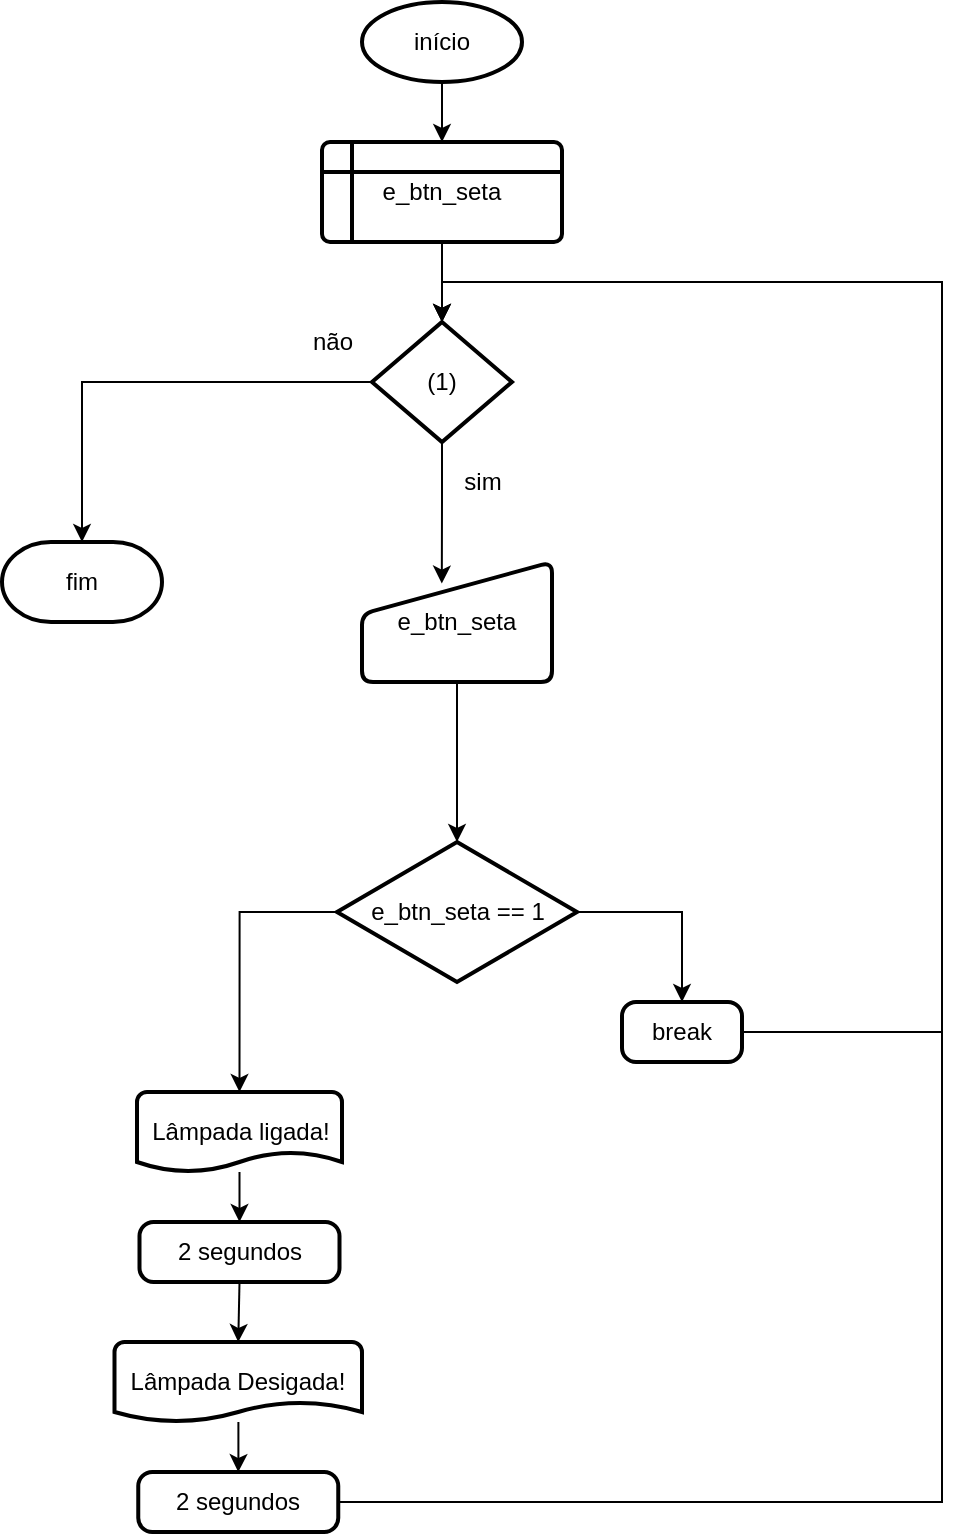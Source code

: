<mxfile version="14.7.3" type="device"><diagram id="C5RBs43oDa-KdzZeNtuy" name="Page-1"><mxGraphModel dx="492" dy="453" grid="1" gridSize="10" guides="1" tooltips="1" connect="1" arrows="1" fold="1" page="1" pageScale="1" pageWidth="827" pageHeight="1169" math="0" shadow="0"><root><mxCell id="WIyWlLk6GJQsqaUBKTNV-0"/><mxCell id="WIyWlLk6GJQsqaUBKTNV-1" parent="WIyWlLk6GJQsqaUBKTNV-0"/><mxCell id="l4RMjfbB_rYU99Drhwn8-8" style="edgeStyle=orthogonalEdgeStyle;rounded=0;orthogonalLoop=1;jettySize=auto;html=1;exitX=0.5;exitY=1;exitDx=0;exitDy=0;exitPerimeter=0;entryX=0.5;entryY=0;entryDx=0;entryDy=0;" edge="1" parent="WIyWlLk6GJQsqaUBKTNV-1" source="l4RMjfbB_rYU99Drhwn8-0" target="l4RMjfbB_rYU99Drhwn8-1"><mxGeometry relative="1" as="geometry"/></mxCell><mxCell id="l4RMjfbB_rYU99Drhwn8-0" value="início" style="strokeWidth=2;html=1;shape=mxgraph.flowchart.start_1;whiteSpace=wrap;" vertex="1" parent="WIyWlLk6GJQsqaUBKTNV-1"><mxGeometry x="300" y="40" width="80" height="40" as="geometry"/></mxCell><mxCell id="l4RMjfbB_rYU99Drhwn8-9" style="edgeStyle=orthogonalEdgeStyle;rounded=0;orthogonalLoop=1;jettySize=auto;html=1;exitX=0.5;exitY=1;exitDx=0;exitDy=0;entryX=0.5;entryY=0;entryDx=0;entryDy=0;entryPerimeter=0;" edge="1" parent="WIyWlLk6GJQsqaUBKTNV-1" source="l4RMjfbB_rYU99Drhwn8-1" target="l4RMjfbB_rYU99Drhwn8-2"><mxGeometry relative="1" as="geometry"/></mxCell><mxCell id="l4RMjfbB_rYU99Drhwn8-1" value="e_btn_seta" style="shape=internalStorage;whiteSpace=wrap;html=1;dx=15;dy=15;rounded=1;arcSize=8;strokeWidth=2;" vertex="1" parent="WIyWlLk6GJQsqaUBKTNV-1"><mxGeometry x="280" y="110" width="120" height="50" as="geometry"/></mxCell><mxCell id="l4RMjfbB_rYU99Drhwn8-6" style="edgeStyle=orthogonalEdgeStyle;rounded=0;orthogonalLoop=1;jettySize=auto;html=1;exitX=0;exitY=0.5;exitDx=0;exitDy=0;exitPerimeter=0;entryX=0.5;entryY=0;entryDx=0;entryDy=0;entryPerimeter=0;" edge="1" parent="WIyWlLk6GJQsqaUBKTNV-1" source="l4RMjfbB_rYU99Drhwn8-2" target="l4RMjfbB_rYU99Drhwn8-5"><mxGeometry relative="1" as="geometry"/></mxCell><mxCell id="l4RMjfbB_rYU99Drhwn8-10" style="edgeStyle=orthogonalEdgeStyle;rounded=0;orthogonalLoop=1;jettySize=auto;html=1;exitX=0.5;exitY=1;exitDx=0;exitDy=0;exitPerimeter=0;entryX=0.42;entryY=0.18;entryDx=0;entryDy=0;entryPerimeter=0;" edge="1" parent="WIyWlLk6GJQsqaUBKTNV-1" source="l4RMjfbB_rYU99Drhwn8-2" target="l4RMjfbB_rYU99Drhwn8-3"><mxGeometry relative="1" as="geometry"/></mxCell><mxCell id="l4RMjfbB_rYU99Drhwn8-2" value="(1)" style="strokeWidth=2;html=1;shape=mxgraph.flowchart.decision;whiteSpace=wrap;" vertex="1" parent="WIyWlLk6GJQsqaUBKTNV-1"><mxGeometry x="305" y="200" width="70" height="60" as="geometry"/></mxCell><mxCell id="l4RMjfbB_rYU99Drhwn8-15" style="edgeStyle=orthogonalEdgeStyle;rounded=0;orthogonalLoop=1;jettySize=auto;html=1;exitX=0.5;exitY=1;exitDx=0;exitDy=0;entryX=0.5;entryY=0;entryDx=0;entryDy=0;entryPerimeter=0;" edge="1" parent="WIyWlLk6GJQsqaUBKTNV-1" source="l4RMjfbB_rYU99Drhwn8-3" target="l4RMjfbB_rYU99Drhwn8-4"><mxGeometry relative="1" as="geometry"/></mxCell><mxCell id="l4RMjfbB_rYU99Drhwn8-3" value="e_btn_seta" style="html=1;strokeWidth=2;shape=manualInput;whiteSpace=wrap;rounded=1;size=26;arcSize=11;" vertex="1" parent="WIyWlLk6GJQsqaUBKTNV-1"><mxGeometry x="300" y="320" width="95" height="60" as="geometry"/></mxCell><mxCell id="l4RMjfbB_rYU99Drhwn8-12" style="edgeStyle=orthogonalEdgeStyle;rounded=0;orthogonalLoop=1;jettySize=auto;html=1;" edge="1" parent="WIyWlLk6GJQsqaUBKTNV-1" source="l4RMjfbB_rYU99Drhwn8-4" target="l4RMjfbB_rYU99Drhwn8-13"><mxGeometry relative="1" as="geometry"><mxPoint x="480" y="590" as="targetPoint"/></mxGeometry></mxCell><mxCell id="l4RMjfbB_rYU99Drhwn8-17" style="edgeStyle=orthogonalEdgeStyle;rounded=0;orthogonalLoop=1;jettySize=auto;html=1;exitX=0;exitY=0.5;exitDx=0;exitDy=0;exitPerimeter=0;entryX=0.5;entryY=0;entryDx=0;entryDy=0;entryPerimeter=0;" edge="1" parent="WIyWlLk6GJQsqaUBKTNV-1" source="l4RMjfbB_rYU99Drhwn8-4" target="l4RMjfbB_rYU99Drhwn8-19"><mxGeometry relative="1" as="geometry"><mxPoint x="237.5" y="560" as="targetPoint"/></mxGeometry></mxCell><mxCell id="l4RMjfbB_rYU99Drhwn8-4" value="e_btn_seta == 1" style="strokeWidth=2;html=1;shape=mxgraph.flowchart.decision;whiteSpace=wrap;" vertex="1" parent="WIyWlLk6GJQsqaUBKTNV-1"><mxGeometry x="287.5" y="460" width="120" height="70" as="geometry"/></mxCell><mxCell id="l4RMjfbB_rYU99Drhwn8-5" value="fim" style="strokeWidth=2;html=1;shape=mxgraph.flowchart.terminator;whiteSpace=wrap;" vertex="1" parent="WIyWlLk6GJQsqaUBKTNV-1"><mxGeometry x="120" y="310" width="80" height="40" as="geometry"/></mxCell><mxCell id="l4RMjfbB_rYU99Drhwn8-7" value="não" style="text;html=1;align=center;verticalAlign=middle;resizable=0;points=[];autosize=1;strokeColor=none;" vertex="1" parent="WIyWlLk6GJQsqaUBKTNV-1"><mxGeometry x="265" y="200" width="40" height="20" as="geometry"/></mxCell><mxCell id="l4RMjfbB_rYU99Drhwn8-11" value="sim" style="text;html=1;align=center;verticalAlign=middle;resizable=0;points=[];autosize=1;strokeColor=none;" vertex="1" parent="WIyWlLk6GJQsqaUBKTNV-1"><mxGeometry x="345" y="270" width="30" height="20" as="geometry"/></mxCell><mxCell id="l4RMjfbB_rYU99Drhwn8-14" style="edgeStyle=orthogonalEdgeStyle;rounded=0;orthogonalLoop=1;jettySize=auto;html=1;exitX=1;exitY=0.5;exitDx=0;exitDy=0;entryX=0.5;entryY=0;entryDx=0;entryDy=0;entryPerimeter=0;" edge="1" parent="WIyWlLk6GJQsqaUBKTNV-1" source="l4RMjfbB_rYU99Drhwn8-13" target="l4RMjfbB_rYU99Drhwn8-2"><mxGeometry relative="1" as="geometry"><mxPoint x="540" y="300" as="targetPoint"/><Array as="points"><mxPoint x="590" y="555"/><mxPoint x="590" y="180"/><mxPoint x="340" y="180"/></Array></mxGeometry></mxCell><mxCell id="l4RMjfbB_rYU99Drhwn8-13" value="break" style="rounded=1;whiteSpace=wrap;html=1;absoluteArcSize=1;arcSize=14;strokeWidth=2;" vertex="1" parent="WIyWlLk6GJQsqaUBKTNV-1"><mxGeometry x="430" y="540" width="60" height="30" as="geometry"/></mxCell><mxCell id="l4RMjfbB_rYU99Drhwn8-18" style="edgeStyle=orthogonalEdgeStyle;rounded=0;orthogonalLoop=1;jettySize=auto;html=1;entryX=0.5;entryY=0;entryDx=0;entryDy=0;entryPerimeter=0;exitX=1;exitY=0.5;exitDx=0;exitDy=0;" edge="1" parent="WIyWlLk6GJQsqaUBKTNV-1" source="l4RMjfbB_rYU99Drhwn8-25" target="l4RMjfbB_rYU99Drhwn8-2"><mxGeometry relative="1" as="geometry"><mxPoint x="370" y="710" as="sourcePoint"/><Array as="points"><mxPoint x="590" y="790"/><mxPoint x="590" y="180"/><mxPoint x="340" y="180"/></Array></mxGeometry></mxCell><mxCell id="l4RMjfbB_rYU99Drhwn8-21" style="edgeStyle=orthogonalEdgeStyle;rounded=0;orthogonalLoop=1;jettySize=auto;html=1;entryX=0.5;entryY=0;entryDx=0;entryDy=0;" edge="1" parent="WIyWlLk6GJQsqaUBKTNV-1" source="l4RMjfbB_rYU99Drhwn8-19" target="l4RMjfbB_rYU99Drhwn8-20"><mxGeometry relative="1" as="geometry"/></mxCell><mxCell id="l4RMjfbB_rYU99Drhwn8-19" value="Lâmpada ligada!" style="strokeWidth=2;html=1;shape=mxgraph.flowchart.document2;whiteSpace=wrap;size=0.25;" vertex="1" parent="WIyWlLk6GJQsqaUBKTNV-1"><mxGeometry x="187.5" y="585" width="102.5" height="40" as="geometry"/></mxCell><mxCell id="l4RMjfbB_rYU99Drhwn8-26" style="edgeStyle=orthogonalEdgeStyle;rounded=0;orthogonalLoop=1;jettySize=auto;html=1;exitX=0.5;exitY=1;exitDx=0;exitDy=0;entryX=0.5;entryY=0;entryDx=0;entryDy=0;entryPerimeter=0;" edge="1" parent="WIyWlLk6GJQsqaUBKTNV-1" source="l4RMjfbB_rYU99Drhwn8-20" target="l4RMjfbB_rYU99Drhwn8-24"><mxGeometry relative="1" as="geometry"/></mxCell><mxCell id="l4RMjfbB_rYU99Drhwn8-20" value="2 segundos" style="rounded=1;whiteSpace=wrap;html=1;absoluteArcSize=1;arcSize=14;strokeWidth=2;" vertex="1" parent="WIyWlLk6GJQsqaUBKTNV-1"><mxGeometry x="188.75" y="650" width="100" height="30" as="geometry"/></mxCell><mxCell id="l4RMjfbB_rYU99Drhwn8-23" style="edgeStyle=orthogonalEdgeStyle;rounded=0;orthogonalLoop=1;jettySize=auto;html=1;entryX=0.5;entryY=0;entryDx=0;entryDy=0;" edge="1" parent="WIyWlLk6GJQsqaUBKTNV-1" source="l4RMjfbB_rYU99Drhwn8-24" target="l4RMjfbB_rYU99Drhwn8-25"><mxGeometry relative="1" as="geometry"/></mxCell><mxCell id="l4RMjfbB_rYU99Drhwn8-24" value="Lâmpada Desigada!" style="strokeWidth=2;html=1;shape=mxgraph.flowchart.document2;whiteSpace=wrap;size=0.25;" vertex="1" parent="WIyWlLk6GJQsqaUBKTNV-1"><mxGeometry x="176.25" y="710" width="123.75" height="40" as="geometry"/></mxCell><mxCell id="l4RMjfbB_rYU99Drhwn8-25" value="2 segundos" style="rounded=1;whiteSpace=wrap;html=1;absoluteArcSize=1;arcSize=14;strokeWidth=2;" vertex="1" parent="WIyWlLk6GJQsqaUBKTNV-1"><mxGeometry x="188.13" y="775" width="100" height="30" as="geometry"/></mxCell></root></mxGraphModel></diagram></mxfile>